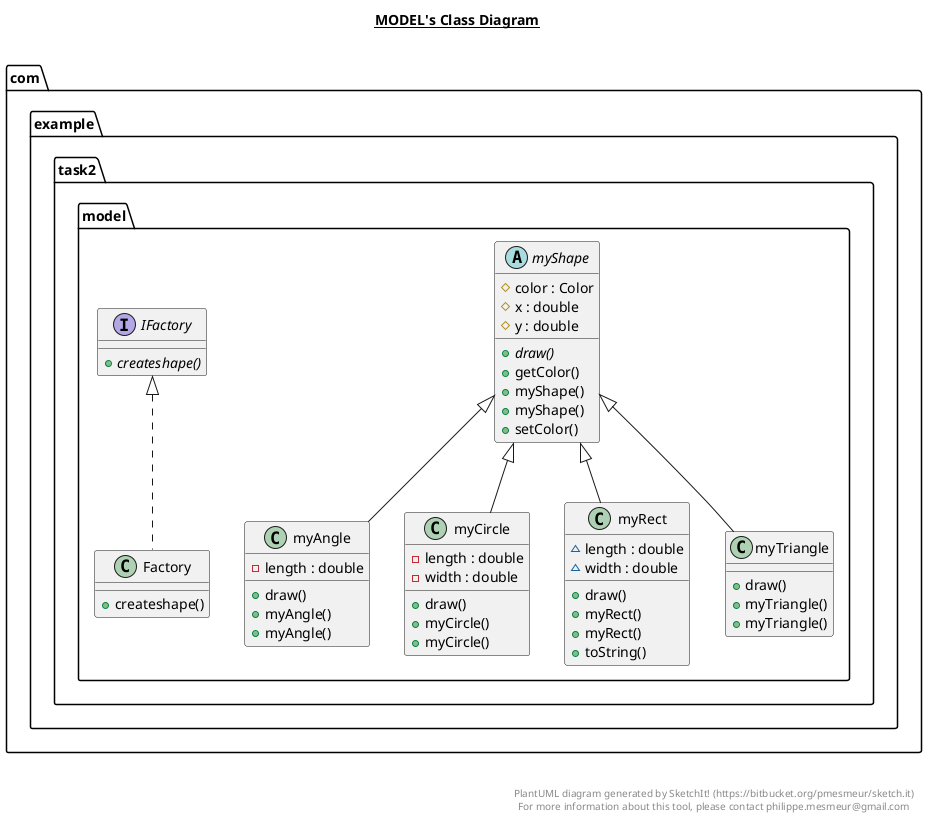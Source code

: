 @startuml

title __MODEL's Class Diagram__\n


        class com.example.task2.model.Factory {
            + createshape()
        }

  


        interface com.example.task2.model.IFactory {
            {abstract} + createshape()
        }

  


        class com.example.task2.model.myAngle {
            - length : double
            + draw()
            + myAngle()
            + myAngle()
        }

  


        class com.example.task2.model.myCircle {
            - length : double
            - width : double
            + draw()
            + myCircle()
            + myCircle()
        }

  

        class com.example.task2.model.myRect {
            ~ length : double
            ~ width : double
            + draw()
            + myRect()
            + myRect()
            + toString()
        }

  


        abstract class com.example.task2.model.myShape {
            # color : Color
            # x : double
            # y : double
            {abstract} + draw()
            + getColor()
            + myShape()
            + myShape()
            + setColor()
        }

  


        class com.example.task2.model.myTriangle {
            + draw()
            + myTriangle()
            + myTriangle()
        }

  

  com.example.task2.model.Factory .up.|> com.example.task2.model.IFactory
  com.example.task2.model.myAngle -up-|> com.example.task2.model.myShape
  com.example.task2.model.myCircle -up-|> com.example.task2.model.myShape
  com.example.task2.model.myRect -up-|> com.example.task2.model.myShape
  com.example.task2.model.myTriangle -up-|> com.example.task2.model.myShape


right footer


PlantUML diagram generated by SketchIt! (https://bitbucket.org/pmesmeur/sketch.it)
For more information about this tool, please contact philippe.mesmeur@gmail.com
endfooter

@enduml
